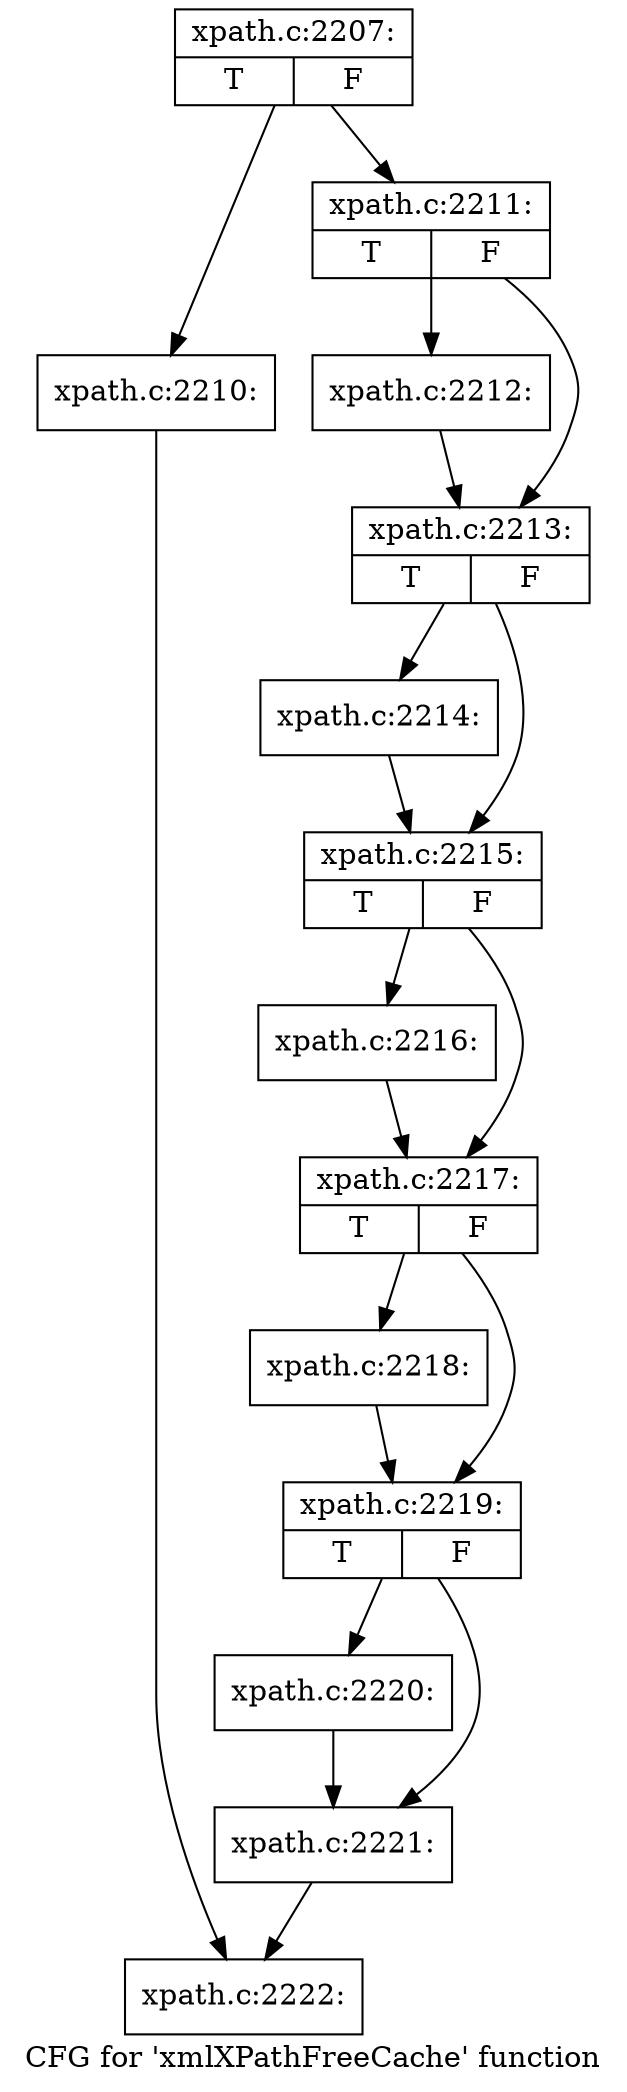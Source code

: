 digraph "CFG for 'xmlXPathFreeCache' function" {
	label="CFG for 'xmlXPathFreeCache' function";

	Node0x55e6b2ab0740 [shape=record,label="{xpath.c:2207:|{<s0>T|<s1>F}}"];
	Node0x55e6b2ab0740 -> Node0x55e6b2ab0590;
	Node0x55e6b2ab0740 -> Node0x55e6b2ab05e0;
	Node0x55e6b2ab0590 [shape=record,label="{xpath.c:2210:}"];
	Node0x55e6b2ab0590 -> Node0x55e6b2ab21a0;
	Node0x55e6b2ab05e0 [shape=record,label="{xpath.c:2211:|{<s0>T|<s1>F}}"];
	Node0x55e6b2ab05e0 -> Node0x55e6b2ab2d60;
	Node0x55e6b2ab05e0 -> Node0x55e6b2ab2db0;
	Node0x55e6b2ab2d60 [shape=record,label="{xpath.c:2212:}"];
	Node0x55e6b2ab2d60 -> Node0x55e6b2ab2db0;
	Node0x55e6b2ab2db0 [shape=record,label="{xpath.c:2213:|{<s0>T|<s1>F}}"];
	Node0x55e6b2ab2db0 -> Node0x55e6b2ab38c0;
	Node0x55e6b2ab2db0 -> Node0x55e6b2ab3910;
	Node0x55e6b2ab38c0 [shape=record,label="{xpath.c:2214:}"];
	Node0x55e6b2ab38c0 -> Node0x55e6b2ab3910;
	Node0x55e6b2ab3910 [shape=record,label="{xpath.c:2215:|{<s0>T|<s1>F}}"];
	Node0x55e6b2ab3910 -> Node0x55e6b2ab3ea0;
	Node0x55e6b2ab3910 -> Node0x55e6b2ab3ef0;
	Node0x55e6b2ab3ea0 [shape=record,label="{xpath.c:2216:}"];
	Node0x55e6b2ab3ea0 -> Node0x55e6b2ab3ef0;
	Node0x55e6b2ab3ef0 [shape=record,label="{xpath.c:2217:|{<s0>T|<s1>F}}"];
	Node0x55e6b2ab3ef0 -> Node0x55e6b2ab45c0;
	Node0x55e6b2ab3ef0 -> Node0x55e6b2ab4610;
	Node0x55e6b2ab45c0 [shape=record,label="{xpath.c:2218:}"];
	Node0x55e6b2ab45c0 -> Node0x55e6b2ab4610;
	Node0x55e6b2ab4610 [shape=record,label="{xpath.c:2219:|{<s0>T|<s1>F}}"];
	Node0x55e6b2ab4610 -> Node0x55e6b2ab4ce0;
	Node0x55e6b2ab4610 -> Node0x55e6b2ab4d30;
	Node0x55e6b2ab4ce0 [shape=record,label="{xpath.c:2220:}"];
	Node0x55e6b2ab4ce0 -> Node0x55e6b2ab4d30;
	Node0x55e6b2ab4d30 [shape=record,label="{xpath.c:2221:}"];
	Node0x55e6b2ab4d30 -> Node0x55e6b2ab21a0;
	Node0x55e6b2ab21a0 [shape=record,label="{xpath.c:2222:}"];
}
